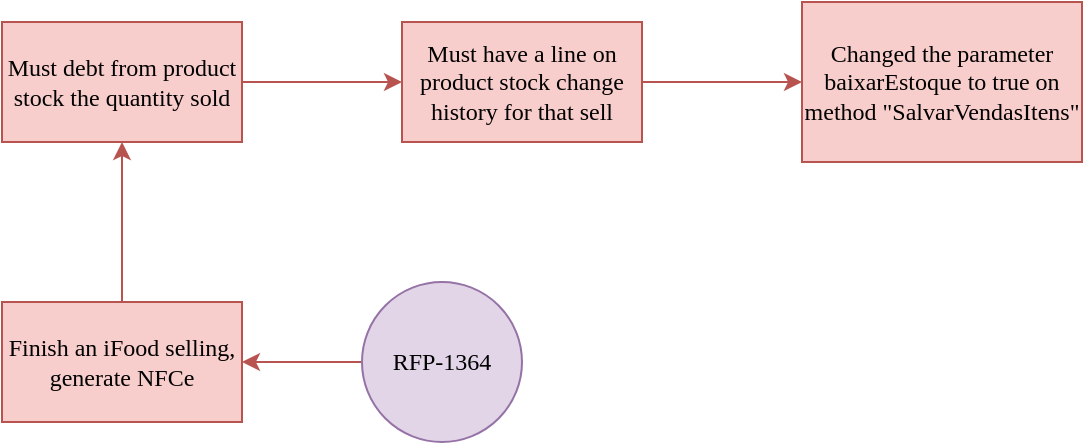 <mxfile version="22.1.16" type="github">
  <diagram name="Page-1" id="Mh-8VSOMWzJSXaQSpLRG">
    <mxGraphModel dx="1434" dy="754" grid="1" gridSize="10" guides="1" tooltips="1" connect="1" arrows="1" fold="1" page="1" pageScale="1" pageWidth="827" pageHeight="1169" math="0" shadow="0">
      <root>
        <mxCell id="0" />
        <mxCell id="1" parent="0" />
        <mxCell id="7JPnDVqfVdsdIesFL2e--3" value="" style="edgeStyle=orthogonalEdgeStyle;rounded=0;orthogonalLoop=1;jettySize=auto;html=1;fillColor=#f8cecc;strokeColor=#b85450;" parent="1" source="7JPnDVqfVdsdIesFL2e--1" target="7JPnDVqfVdsdIesFL2e--2" edge="1">
          <mxGeometry relative="1" as="geometry" />
        </mxCell>
        <mxCell id="7JPnDVqfVdsdIesFL2e--1" value="RFP-1364" style="ellipse;whiteSpace=wrap;html=1;aspect=fixed;fillColor=#e1d5e7;strokeColor=#9673a6;fontFamily=Lucida Console;" parent="1" vertex="1">
          <mxGeometry x="370" y="350" width="80" height="80" as="geometry" />
        </mxCell>
        <mxCell id="7JPnDVqfVdsdIesFL2e--5" value="" style="edgeStyle=orthogonalEdgeStyle;rounded=0;orthogonalLoop=1;jettySize=auto;html=1;fillColor=#f8cecc;strokeColor=#b85450;" parent="1" source="7JPnDVqfVdsdIesFL2e--2" target="7JPnDVqfVdsdIesFL2e--4" edge="1">
          <mxGeometry relative="1" as="geometry" />
        </mxCell>
        <mxCell id="7JPnDVqfVdsdIesFL2e--2" value="Finish an iFood selling, generate NFCe" style="whiteSpace=wrap;html=1;fontFamily=Lucida Console;fillColor=#f8cecc;strokeColor=#b85450;" parent="1" vertex="1">
          <mxGeometry x="190" y="360" width="120" height="60" as="geometry" />
        </mxCell>
        <mxCell id="7JPnDVqfVdsdIesFL2e--7" value="" style="edgeStyle=orthogonalEdgeStyle;rounded=0;orthogonalLoop=1;jettySize=auto;html=1;fillColor=#f8cecc;strokeColor=#b85450;" parent="1" source="7JPnDVqfVdsdIesFL2e--4" target="7JPnDVqfVdsdIesFL2e--6" edge="1">
          <mxGeometry relative="1" as="geometry" />
        </mxCell>
        <mxCell id="7JPnDVqfVdsdIesFL2e--4" value="Must debt from product stock the quantity sold" style="whiteSpace=wrap;html=1;fontFamily=Lucida Console;fillColor=#f8cecc;strokeColor=#b85450;" parent="1" vertex="1">
          <mxGeometry x="190" y="220" width="120" height="60" as="geometry" />
        </mxCell>
        <mxCell id="XKR4xol57jUQoOjAXGRa-2" value="" style="edgeStyle=orthogonalEdgeStyle;rounded=0;orthogonalLoop=1;jettySize=auto;html=1;fillColor=#f8cecc;strokeColor=#b85450;" edge="1" parent="1" source="7JPnDVqfVdsdIesFL2e--6" target="XKR4xol57jUQoOjAXGRa-1">
          <mxGeometry relative="1" as="geometry" />
        </mxCell>
        <mxCell id="7JPnDVqfVdsdIesFL2e--6" value="Must have a line on product stock change history for that sell" style="whiteSpace=wrap;html=1;fontFamily=Lucida Console;fillColor=#f8cecc;strokeColor=#b85450;" parent="1" vertex="1">
          <mxGeometry x="390" y="220" width="120" height="60" as="geometry" />
        </mxCell>
        <mxCell id="XKR4xol57jUQoOjAXGRa-1" value="Changed the parameter baixarEstoque to true on method &quot;SalvarVendasItens&quot;" style="whiteSpace=wrap;html=1;fontFamily=Lucida Console;fillColor=#f8cecc;strokeColor=#b85450;" vertex="1" parent="1">
          <mxGeometry x="590" y="210" width="140" height="80" as="geometry" />
        </mxCell>
      </root>
    </mxGraphModel>
  </diagram>
</mxfile>
